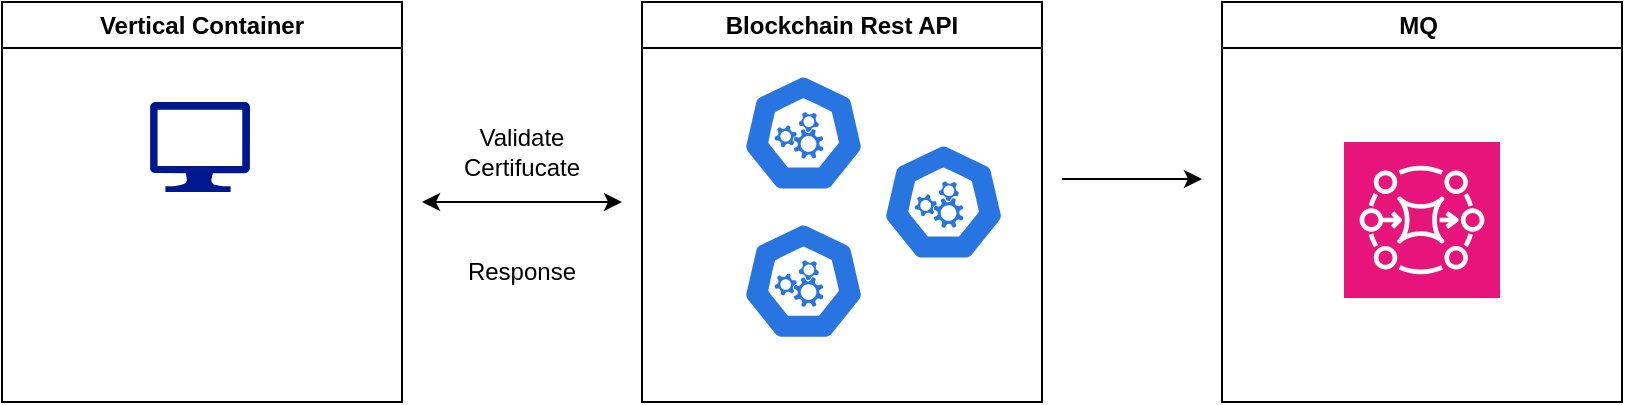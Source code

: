 <mxfile version="24.2.7" type="github">
  <diagram name="Page-1" id="CzbIx4KQW70Woa8VvpFW">
    <mxGraphModel dx="1834" dy="1172" grid="1" gridSize="10" guides="1" tooltips="1" connect="1" arrows="1" fold="1" page="0" pageScale="1" pageWidth="850" pageHeight="1100" math="0" shadow="0">
      <root>
        <mxCell id="0" />
        <mxCell id="1" parent="0" />
        <mxCell id="t61Ui63F6jjsJsGD2d3i-4" value="" style="endArrow=classic;startArrow=classic;html=1;rounded=0;" edge="1" parent="1">
          <mxGeometry width="50" height="50" relative="1" as="geometry">
            <mxPoint x="-110" y="90" as="sourcePoint" />
            <mxPoint x="-10" y="90" as="targetPoint" />
          </mxGeometry>
        </mxCell>
        <mxCell id="t61Ui63F6jjsJsGD2d3i-10" value="Blockchain Rest API" style="swimlane;whiteSpace=wrap;html=1;" vertex="1" parent="1">
          <mxGeometry y="-10" width="200" height="200" as="geometry" />
        </mxCell>
        <mxCell id="t61Ui63F6jjsJsGD2d3i-9" value="" style="aspect=fixed;sketch=0;html=1;dashed=0;whitespace=wrap;fillColor=#2875E2;strokeColor=#ffffff;points=[[0.005,0.63,0],[0.1,0.2,0],[0.9,0.2,0],[0.5,0,0],[0.995,0.63,0],[0.72,0.99,0],[0.5,1,0],[0.28,0.99,0]];shape=mxgraph.kubernetes.icon2;prIcon=api" vertex="1" parent="t61Ui63F6jjsJsGD2d3i-10">
          <mxGeometry x="50" y="35.9" width="61.56" height="59.1" as="geometry" />
        </mxCell>
        <mxCell id="t61Ui63F6jjsJsGD2d3i-12" value="" style="aspect=fixed;sketch=0;html=1;dashed=0;whitespace=wrap;fillColor=#2875E2;strokeColor=#ffffff;points=[[0.005,0.63,0],[0.1,0.2,0],[0.9,0.2,0],[0.5,0,0],[0.995,0.63,0],[0.72,0.99,0],[0.5,1,0],[0.28,0.99,0]];shape=mxgraph.kubernetes.icon2;prIcon=api" vertex="1" parent="t61Ui63F6jjsJsGD2d3i-10">
          <mxGeometry x="50" y="110" width="61.56" height="59.1" as="geometry" />
        </mxCell>
        <mxCell id="t61Ui63F6jjsJsGD2d3i-13" value="" style="aspect=fixed;sketch=0;html=1;dashed=0;whitespace=wrap;fillColor=#2875E2;strokeColor=#ffffff;points=[[0.005,0.63,0],[0.1,0.2,0],[0.9,0.2,0],[0.5,0,0],[0.995,0.63,0],[0.72,0.99,0],[0.5,1,0],[0.28,0.99,0]];shape=mxgraph.kubernetes.icon2;prIcon=api" vertex="1" parent="t61Ui63F6jjsJsGD2d3i-10">
          <mxGeometry x="120" y="70.45" width="61.56" height="59.1" as="geometry" />
        </mxCell>
        <mxCell id="t61Ui63F6jjsJsGD2d3i-11" value="Vertical Container" style="swimlane;whiteSpace=wrap;html=1;" vertex="1" parent="1">
          <mxGeometry x="-320" y="-10" width="200" height="200" as="geometry" />
        </mxCell>
        <mxCell id="t61Ui63F6jjsJsGD2d3i-1" value="" style="sketch=0;aspect=fixed;pointerEvents=1;shadow=0;dashed=0;html=1;strokeColor=none;labelPosition=center;verticalLabelPosition=bottom;verticalAlign=top;align=center;fillColor=#00188D;shape=mxgraph.azure.computer" vertex="1" parent="t61Ui63F6jjsJsGD2d3i-11">
          <mxGeometry x="74" y="50" width="50" height="45" as="geometry" />
        </mxCell>
        <mxCell id="t61Ui63F6jjsJsGD2d3i-3" value="" style="shape=image;html=1;verticalAlign=top;verticalLabelPosition=bottom;labelBackgroundColor=#ffffff;imageAspect=0;aspect=fixed;image=https://cdn1.iconfinder.com/data/icons/material-core/24/settings-cell-128.png" vertex="1" parent="t61Ui63F6jjsJsGD2d3i-11">
          <mxGeometry x="70" y="120" width="58" height="58" as="geometry" />
        </mxCell>
        <mxCell id="t61Ui63F6jjsJsGD2d3i-14" value="Validate Certifucate" style="text;html=1;align=center;verticalAlign=middle;whiteSpace=wrap;rounded=0;" vertex="1" parent="1">
          <mxGeometry x="-90" y="50" width="60" height="30" as="geometry" />
        </mxCell>
        <mxCell id="t61Ui63F6jjsJsGD2d3i-15" value="Response" style="text;html=1;align=center;verticalAlign=middle;whiteSpace=wrap;rounded=0;" vertex="1" parent="1">
          <mxGeometry x="-90" y="110" width="60" height="30" as="geometry" />
        </mxCell>
        <mxCell id="t61Ui63F6jjsJsGD2d3i-20" value="" style="endArrow=classic;html=1;rounded=0;" edge="1" parent="1">
          <mxGeometry width="50" height="50" relative="1" as="geometry">
            <mxPoint x="210" y="78.5" as="sourcePoint" />
            <mxPoint x="280" y="78.5" as="targetPoint" />
          </mxGeometry>
        </mxCell>
        <mxCell id="t61Ui63F6jjsJsGD2d3i-21" value="MQ&amp;nbsp;" style="swimlane;whiteSpace=wrap;html=1;startSize=23;" vertex="1" parent="1">
          <mxGeometry x="290" y="-10" width="200" height="200" as="geometry" />
        </mxCell>
        <mxCell id="t61Ui63F6jjsJsGD2d3i-17" value="" style="sketch=0;points=[[0,0,0],[0.25,0,0],[0.5,0,0],[0.75,0,0],[1,0,0],[0,1,0],[0.25,1,0],[0.5,1,0],[0.75,1,0],[1,1,0],[0,0.25,0],[0,0.5,0],[0,0.75,0],[1,0.25,0],[1,0.5,0],[1,0.75,0]];outlineConnect=0;fontColor=#232F3E;fillColor=#E7157B;strokeColor=#ffffff;dashed=0;verticalLabelPosition=bottom;verticalAlign=top;align=center;html=1;fontSize=12;fontStyle=0;aspect=fixed;shape=mxgraph.aws4.resourceIcon;resIcon=mxgraph.aws4.mq;" vertex="1" parent="t61Ui63F6jjsJsGD2d3i-21">
          <mxGeometry x="61" y="70" width="78" height="78" as="geometry" />
        </mxCell>
      </root>
    </mxGraphModel>
  </diagram>
</mxfile>
